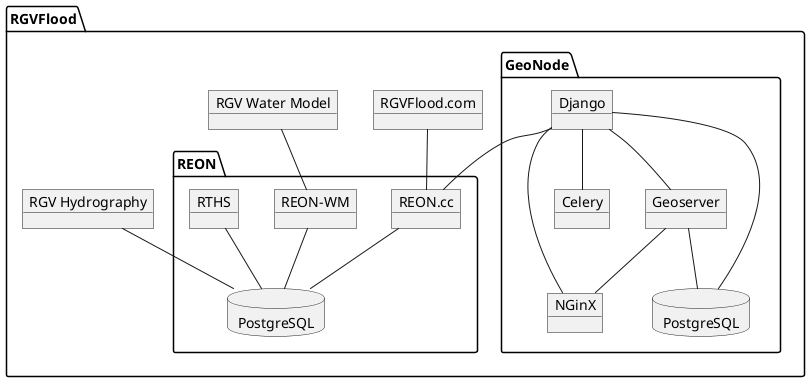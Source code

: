 @startuml
allowmixing
package RGVFlood {
  object "RGVFlood.com" as rgvcc
  object "RGV Water Model" as rgvwm
  object "RGV Hydrography" as rgvdata

package GeoNode {
  object "Django" as django
  object "Geoserver" as geoserver
  object "Celery" as celery
  object "NGinX" as nginx
  database "PostgreSQL" as gndb
}
package REON {
  object "REON.cc" as cc
  object "REON-WM" as wm
  object "RTHS" as rths
  database "PostgreSQL" as reondb
}
rgvcc -- cc
rgvwm -- wm
rgvdata -- reondb
django -- cc
django -- gndb
django -- celery
django -- geoserver
django -- nginx
geoserver -- nginx
geoserver -- gndb
wm -- reondb
rths -- reondb
cc -- reondb
}
@enduml